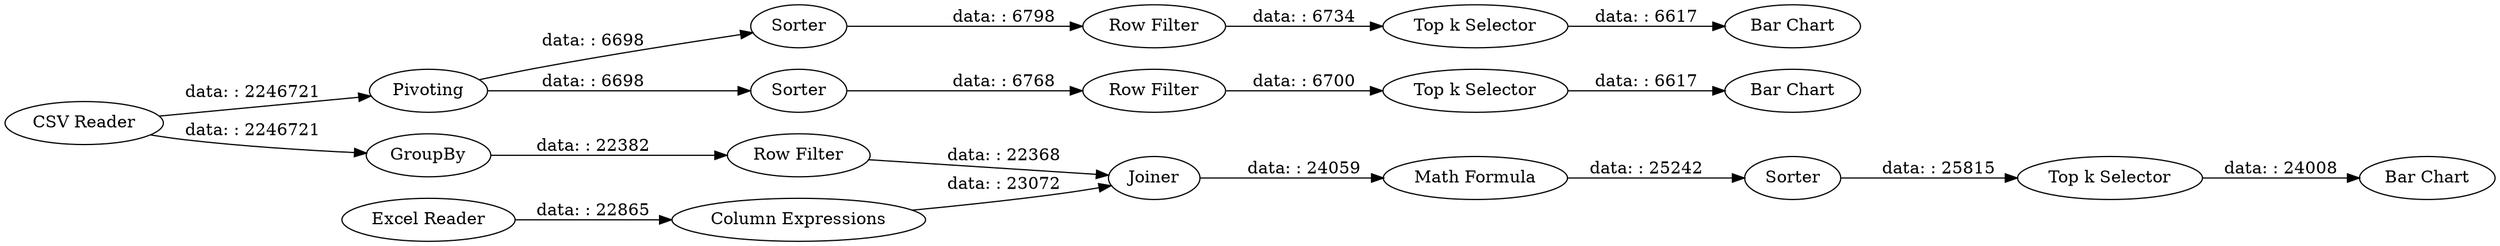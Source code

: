 digraph {
	"5608046634389151874_21" [label="Top k Selector"]
	"5608046634389151874_12" [label="Row Filter"]
	"5608046634389151874_18" [label="Bar Chart"]
	"5608046634389151874_3" [label="CSV Reader"]
	"5608046634389151874_5" [label=Pivoting]
	"5608046634389151874_19" [label="Row Filter"]
	"5608046634389151874_13" [label="Math Formula"]
	"5608046634389151874_22" [label="Row Filter"]
	"5608046634389151874_6" [label=Sorter]
	"5608046634389151874_17" [label="Top k Selector"]
	"5608046634389151874_9" [label=Joiner]
	"5608046634389151874_14" [label=Sorter]
	"5608046634389151874_4" [label="Excel Reader"]
	"5608046634389151874_16" [label="Top k Selector"]
	"5608046634389151874_11" [label="Column Expressions"]
	"5608046634389151874_10" [label=GroupBy]
	"5608046634389151874_20" [label="Bar Chart"]
	"5608046634389151874_15" [label="Bar Chart"]
	"5608046634389151874_7" [label=Sorter]
	"5608046634389151874_17" -> "5608046634389151874_18" [label="data: : 6617"]
	"5608046634389151874_5" -> "5608046634389151874_6" [label="data: : 6698"]
	"5608046634389151874_16" -> "5608046634389151874_15" [label="data: : 24008"]
	"5608046634389151874_19" -> "5608046634389151874_17" [label="data: : 6700"]
	"5608046634389151874_4" -> "5608046634389151874_11" [label="data: : 22865"]
	"5608046634389151874_3" -> "5608046634389151874_10" [label="data: : 2246721"]
	"5608046634389151874_7" -> "5608046634389151874_19" [label="data: : 6768"]
	"5608046634389151874_9" -> "5608046634389151874_13" [label="data: : 24059"]
	"5608046634389151874_11" -> "5608046634389151874_9" [label="data: : 23072"]
	"5608046634389151874_21" -> "5608046634389151874_20" [label="data: : 6617"]
	"5608046634389151874_10" -> "5608046634389151874_12" [label="data: : 22382"]
	"5608046634389151874_5" -> "5608046634389151874_7" [label="data: : 6698"]
	"5608046634389151874_12" -> "5608046634389151874_9" [label="data: : 22368"]
	"5608046634389151874_22" -> "5608046634389151874_21" [label="data: : 6734"]
	"5608046634389151874_13" -> "5608046634389151874_14" [label="data: : 25242"]
	"5608046634389151874_14" -> "5608046634389151874_16" [label="data: : 25815"]
	"5608046634389151874_3" -> "5608046634389151874_5" [label="data: : 2246721"]
	"5608046634389151874_6" -> "5608046634389151874_22" [label="data: : 6798"]
	rankdir=LR
}
